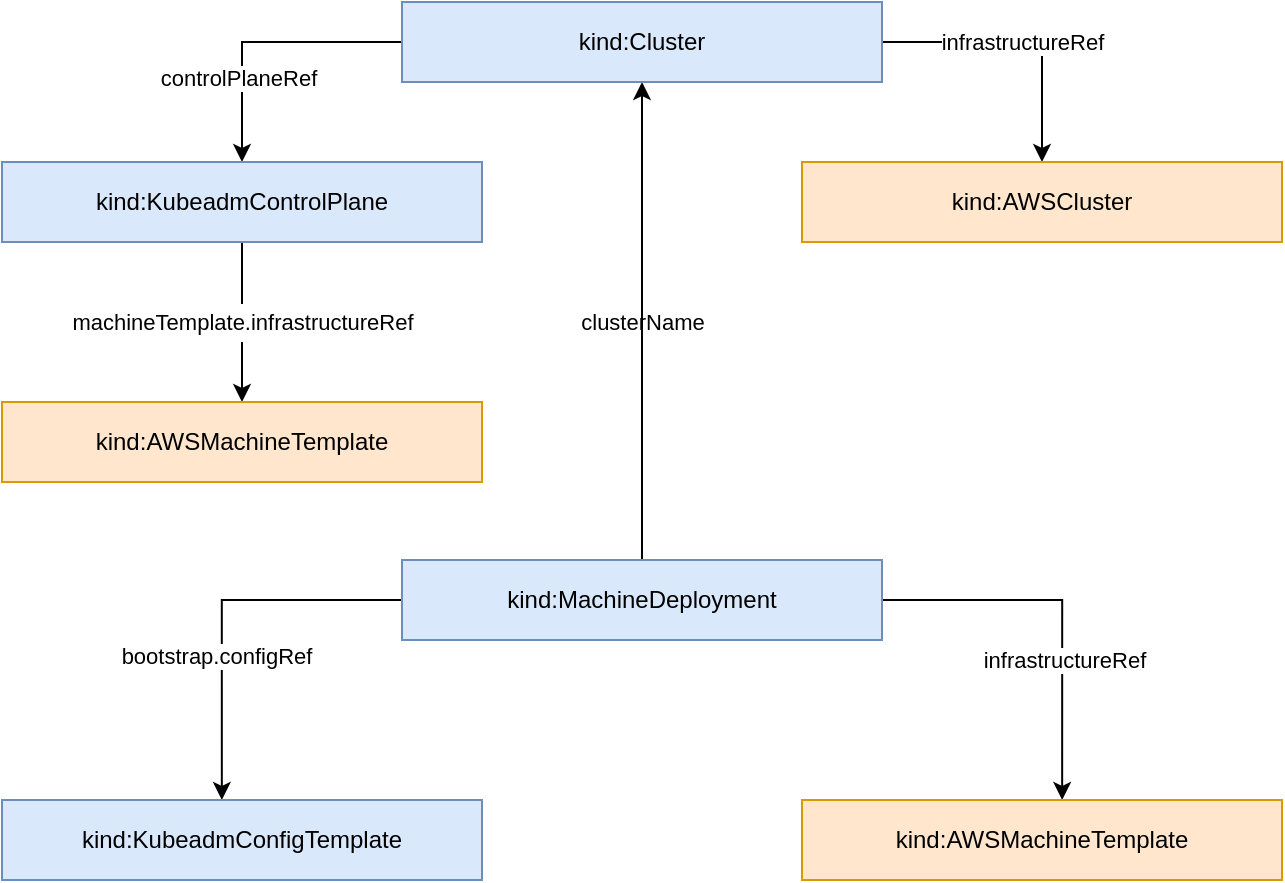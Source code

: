 <mxfile>
    <diagram id="G2nML-5QxiATg-hCjWUf" name="第 1 页">
        <mxGraphModel dx="1077" dy="790" grid="1" gridSize="10" guides="1" tooltips="1" connect="1" arrows="1" fold="1" page="1" pageScale="1" pageWidth="827" pageHeight="1169" math="0" shadow="0">
            <root>
                <mxCell id="0"/>
                <mxCell id="1" parent="0"/>
                <mxCell id="T9_6CeGzkizl7xOx6pnr-7" value="" style="edgeStyle=orthogonalEdgeStyle;rounded=0;orthogonalLoop=1;jettySize=auto;html=1;entryX=0.542;entryY=0;entryDx=0;entryDy=0;entryPerimeter=0;" parent="1" source="T9_6CeGzkizl7xOx6pnr-1" target="T9_6CeGzkizl7xOx6pnr-5" edge="1">
                    <mxGeometry relative="1" as="geometry">
                        <Array as="points">
                            <mxPoint x="570" y="419"/>
                        </Array>
                    </mxGeometry>
                </mxCell>
                <mxCell id="T9_6CeGzkizl7xOx6pnr-10" value="infrastructureRef" style="edgeLabel;html=1;align=center;verticalAlign=middle;resizable=0;points=[];" parent="T9_6CeGzkizl7xOx6pnr-7" connectable="0" vertex="1">
                    <mxGeometry x="0.264" y="1" relative="1" as="geometry">
                        <mxPoint as="offset"/>
                    </mxGeometry>
                </mxCell>
                <mxCell id="T9_6CeGzkizl7xOx6pnr-8" style="edgeStyle=orthogonalEdgeStyle;rounded=0;orthogonalLoop=1;jettySize=auto;html=1;entryX=0.458;entryY=0;entryDx=0;entryDy=0;entryPerimeter=0;" parent="1" source="T9_6CeGzkizl7xOx6pnr-1" target="T9_6CeGzkizl7xOx6pnr-6" edge="1">
                    <mxGeometry relative="1" as="geometry">
                        <Array as="points">
                            <mxPoint x="150" y="419"/>
                        </Array>
                    </mxGeometry>
                </mxCell>
                <mxCell id="T9_6CeGzkizl7xOx6pnr-9" value="bootstrap.configRef" style="edgeLabel;html=1;align=center;verticalAlign=middle;resizable=0;points=[];" parent="T9_6CeGzkizl7xOx6pnr-8" connectable="0" vertex="1">
                    <mxGeometry x="0.242" y="-3" relative="1" as="geometry">
                        <mxPoint as="offset"/>
                    </mxGeometry>
                </mxCell>
                <mxCell id="T9_6CeGzkizl7xOx6pnr-16" value="clusterName" style="edgeStyle=orthogonalEdgeStyle;rounded=0;orthogonalLoop=1;jettySize=auto;html=1;entryX=0.5;entryY=1;entryDx=0;entryDy=0;labelBackgroundColor=none;fontColor=#000000;" parent="1" source="T9_6CeGzkizl7xOx6pnr-1" target="T9_6CeGzkizl7xOx6pnr-2" edge="1">
                    <mxGeometry relative="1" as="geometry"/>
                </mxCell>
                <mxCell id="T9_6CeGzkizl7xOx6pnr-1" value="kind:MachineDeployment" style="rounded=0;whiteSpace=wrap;html=1;fillColor=#dae8fc;strokeColor=#6c8ebf;" parent="1" vertex="1">
                    <mxGeometry x="240" y="399" width="240" height="40" as="geometry"/>
                </mxCell>
                <mxCell id="T9_6CeGzkizl7xOx6pnr-4" value="infrastructureRef" style="edgeStyle=orthogonalEdgeStyle;rounded=0;orthogonalLoop=1;jettySize=auto;html=1;entryX=0.5;entryY=0;entryDx=0;entryDy=0;" parent="1" source="T9_6CeGzkizl7xOx6pnr-2" target="T9_6CeGzkizl7xOx6pnr-3" edge="1">
                    <mxGeometry relative="1" as="geometry">
                        <Array as="points">
                            <mxPoint x="560" y="140"/>
                        </Array>
                    </mxGeometry>
                </mxCell>
                <mxCell id="T9_6CeGzkizl7xOx6pnr-12" style="edgeStyle=orthogonalEdgeStyle;rounded=0;orthogonalLoop=1;jettySize=auto;html=1;entryX=0.5;entryY=0;entryDx=0;entryDy=0;" parent="1" source="T9_6CeGzkizl7xOx6pnr-2" target="T9_6CeGzkizl7xOx6pnr-11" edge="1">
                    <mxGeometry relative="1" as="geometry">
                        <Array as="points">
                            <mxPoint x="160" y="140"/>
                        </Array>
                    </mxGeometry>
                </mxCell>
                <mxCell id="T9_6CeGzkizl7xOx6pnr-13" value="controlPlaneRef" style="edgeLabel;html=1;align=center;verticalAlign=middle;resizable=0;points=[];" parent="T9_6CeGzkizl7xOx6pnr-12" connectable="0" vertex="1">
                    <mxGeometry x="0.4" y="-2" relative="1" as="geometry">
                        <mxPoint as="offset"/>
                    </mxGeometry>
                </mxCell>
                <mxCell id="T9_6CeGzkizl7xOx6pnr-2" value="kind:Cluster" style="rounded=0;whiteSpace=wrap;html=1;fillColor=#dae8fc;strokeColor=#6c8ebf;" parent="1" vertex="1">
                    <mxGeometry x="240" y="120" width="240" height="40" as="geometry"/>
                </mxCell>
                <mxCell id="T9_6CeGzkizl7xOx6pnr-3" value="kind:AWSCluster" style="rounded=0;whiteSpace=wrap;html=1;fillColor=#ffe6cc;strokeColor=#d79b00;" parent="1" vertex="1">
                    <mxGeometry x="440" y="200" width="240" height="40" as="geometry"/>
                </mxCell>
                <mxCell id="T9_6CeGzkizl7xOx6pnr-5" value="kind:AWSMachineTemplate" style="rounded=0;whiteSpace=wrap;html=1;fillColor=#ffe6cc;strokeColor=#d79b00;" parent="1" vertex="1">
                    <mxGeometry x="440" y="519" width="240" height="40" as="geometry"/>
                </mxCell>
                <mxCell id="T9_6CeGzkizl7xOx6pnr-6" value="kind:KubeadmConfigTemplate" style="rounded=0;whiteSpace=wrap;html=1;fillColor=#dae8fc;strokeColor=#6c8ebf;" parent="1" vertex="1">
                    <mxGeometry x="40" y="519" width="240" height="40" as="geometry"/>
                </mxCell>
                <mxCell id="T9_6CeGzkizl7xOx6pnr-15" value="&lt;div style=&quot;line-height: 19px&quot;&gt;machineTemplate.infrastructureRef&lt;br&gt;&lt;/div&gt;" style="edgeStyle=orthogonalEdgeStyle;rounded=0;orthogonalLoop=1;jettySize=auto;html=1;" parent="1" source="T9_6CeGzkizl7xOx6pnr-11" target="T9_6CeGzkizl7xOx6pnr-14" edge="1">
                    <mxGeometry relative="1" as="geometry">
                        <mxPoint as="offset"/>
                    </mxGeometry>
                </mxCell>
                <mxCell id="T9_6CeGzkizl7xOx6pnr-11" value="kind:KubeadmControlPlane" style="rounded=0;whiteSpace=wrap;html=1;fillColor=#dae8fc;strokeColor=#6c8ebf;fontFamily=Helvetica;" parent="1" vertex="1">
                    <mxGeometry x="40" y="200" width="240" height="40" as="geometry"/>
                </mxCell>
                <object label="kind:AWSMachineTemplate" hedietLinkedDataV1_path="" id="T9_6CeGzkizl7xOx6pnr-14">
                    <mxCell style="rounded=0;whiteSpace=wrap;html=1;fillColor=#ffe6cc;strokeColor=#d79b00;" parent="1" vertex="1">
                        <mxGeometry x="40" y="320" width="240" height="40" as="geometry"/>
                    </mxCell>
                </object>
            </root>
        </mxGraphModel>
    </diagram>
</mxfile>